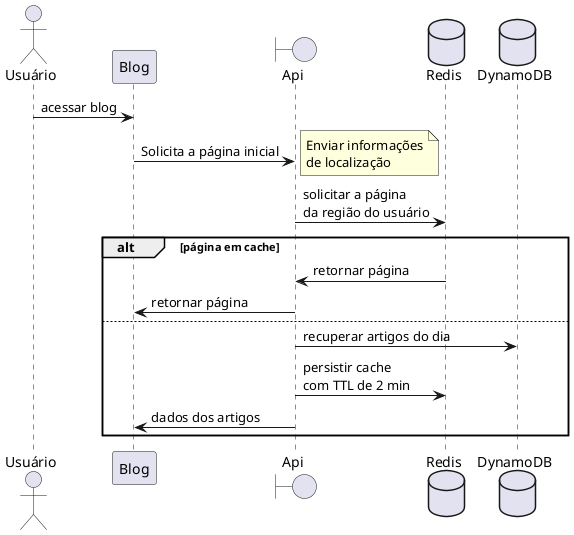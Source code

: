 @startuml Pagina inicial
actor Usuário as user
participant Blog as blog
boundary Api as api

database Redis as cache
database DynamoDB as dynamo

user -> blog: acessar blog
blog -> api: Solicita a página inicial
note right
    Enviar informações
    de localização
end note

api -> cache: solicitar a página\nda região do usuário
alt página em cache
    cache -> api: retornar página
    api -> blog: retornar página
else 
    api -> dynamo: recuperar artigos do dia
    api -> cache: persistir cache\ncom TTL de 2 min
    api -> blog: dados dos artigos
end

@enduml